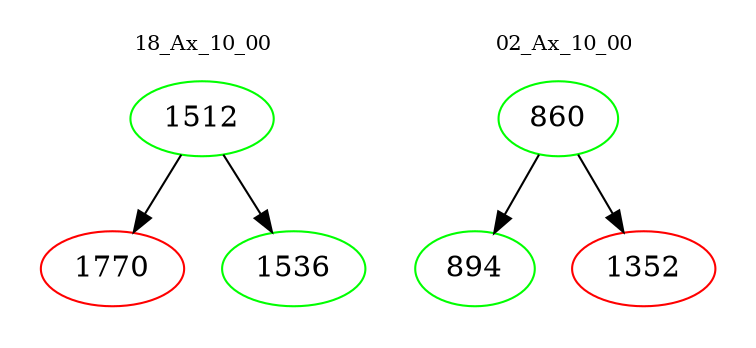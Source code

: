 digraph{
subgraph cluster_0 {
color = white
label = "18_Ax_10_00";
fontsize=10;
T0_1512 [label="1512", color="green"]
T0_1512 -> T0_1770 [color="black"]
T0_1770 [label="1770", color="red"]
T0_1512 -> T0_1536 [color="black"]
T0_1536 [label="1536", color="green"]
}
subgraph cluster_1 {
color = white
label = "02_Ax_10_00";
fontsize=10;
T1_860 [label="860", color="green"]
T1_860 -> T1_894 [color="black"]
T1_894 [label="894", color="green"]
T1_860 -> T1_1352 [color="black"]
T1_1352 [label="1352", color="red"]
}
}
